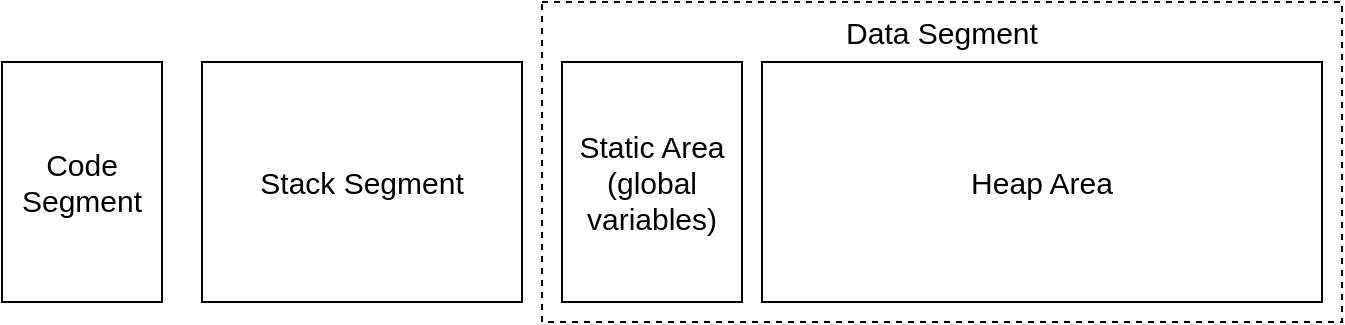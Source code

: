 <mxfile>
    <diagram id="g6cZJBXxOhn6E-Na-1jT" name="Page-1">
        <mxGraphModel dx="652" dy="925" grid="1" gridSize="10" guides="1" tooltips="1" connect="1" arrows="1" fold="1" page="1" pageScale="1" pageWidth="850" pageHeight="1100" math="0" shadow="0">
            <root>
                <mxCell id="0"/>
                <mxCell id="1" parent="0"/>
                <mxCell id="6" value="Data Segment" style="rounded=0;whiteSpace=wrap;html=1;verticalAlign=top;fontSize=15;dashed=1;" vertex="1" parent="1">
                    <mxGeometry x="310" y="50" width="400" height="160" as="geometry"/>
                </mxCell>
                <mxCell id="2" value="Code Segment" style="rounded=0;whiteSpace=wrap;html=1;fontSize=15;" vertex="1" parent="1">
                    <mxGeometry x="40" y="80" width="80" height="120" as="geometry"/>
                </mxCell>
                <mxCell id="3" value="Stack Segment" style="rounded=0;whiteSpace=wrap;html=1;fontSize=15;" vertex="1" parent="1">
                    <mxGeometry x="140" y="80" width="160" height="120" as="geometry"/>
                </mxCell>
                <mxCell id="4" value="Static Area&lt;br style=&quot;font-size: 15px;&quot;&gt;(global variables)" style="rounded=0;whiteSpace=wrap;html=1;fontSize=15;" vertex="1" parent="1">
                    <mxGeometry x="320" y="80" width="90" height="120" as="geometry"/>
                </mxCell>
                <mxCell id="5" value="Heap Area" style="rounded=0;whiteSpace=wrap;html=1;fontSize=15;" vertex="1" parent="1">
                    <mxGeometry x="420" y="80" width="280" height="120" as="geometry"/>
                </mxCell>
            </root>
        </mxGraphModel>
    </diagram>
</mxfile>